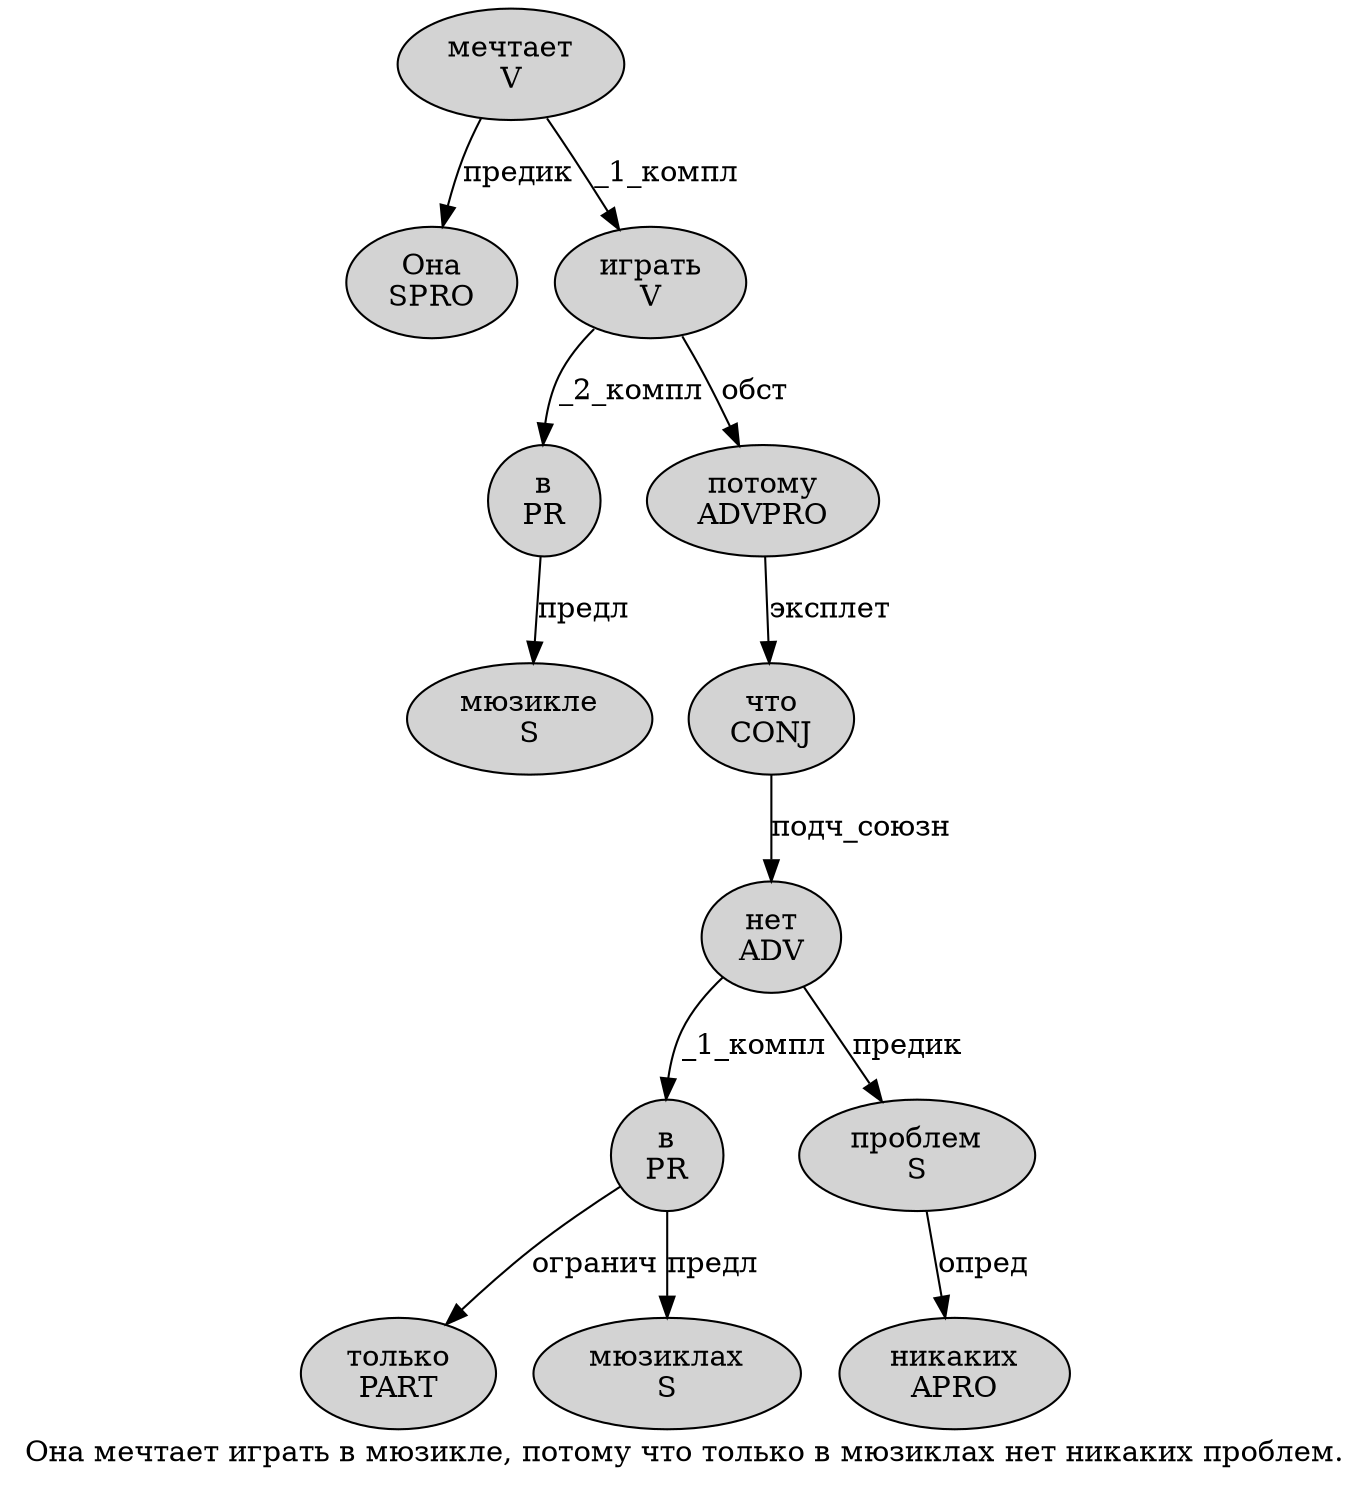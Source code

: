digraph SENTENCE_237 {
	graph [label="Она мечтает играть в мюзикле, потому что только в мюзиклах нет никаких проблем."]
	node [style=filled]
		0 [label="Она
SPRO" color="" fillcolor=lightgray penwidth=1 shape=ellipse]
		1 [label="мечтает
V" color="" fillcolor=lightgray penwidth=1 shape=ellipse]
		2 [label="играть
V" color="" fillcolor=lightgray penwidth=1 shape=ellipse]
		3 [label="в
PR" color="" fillcolor=lightgray penwidth=1 shape=ellipse]
		4 [label="мюзикле
S" color="" fillcolor=lightgray penwidth=1 shape=ellipse]
		6 [label="потому
ADVPRO" color="" fillcolor=lightgray penwidth=1 shape=ellipse]
		7 [label="что
CONJ" color="" fillcolor=lightgray penwidth=1 shape=ellipse]
		8 [label="только
PART" color="" fillcolor=lightgray penwidth=1 shape=ellipse]
		9 [label="в
PR" color="" fillcolor=lightgray penwidth=1 shape=ellipse]
		10 [label="мюзиклах
S" color="" fillcolor=lightgray penwidth=1 shape=ellipse]
		11 [label="нет
ADV" color="" fillcolor=lightgray penwidth=1 shape=ellipse]
		12 [label="никаких
APRO" color="" fillcolor=lightgray penwidth=1 shape=ellipse]
		13 [label="проблем
S" color="" fillcolor=lightgray penwidth=1 shape=ellipse]
			13 -> 12 [label="опред"]
			7 -> 11 [label="подч_союзн"]
			2 -> 3 [label="_2_компл"]
			2 -> 6 [label="обст"]
			11 -> 9 [label="_1_компл"]
			11 -> 13 [label="предик"]
			9 -> 8 [label="огранич"]
			9 -> 10 [label="предл"]
			1 -> 0 [label="предик"]
			1 -> 2 [label="_1_компл"]
			3 -> 4 [label="предл"]
			6 -> 7 [label="эксплет"]
}